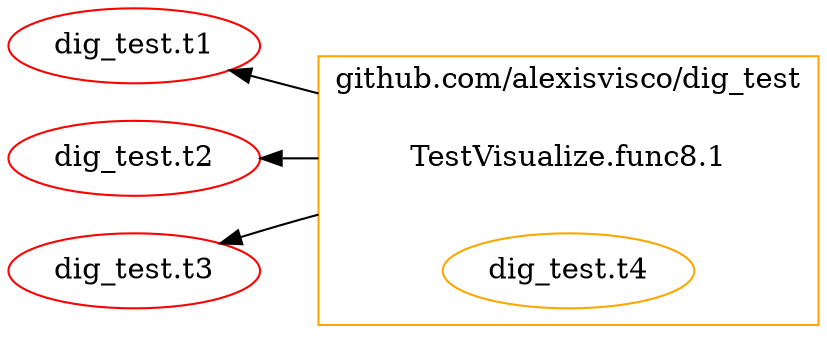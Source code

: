 digraph {
	rankdir=RL;
	graph [compound=true];
	
		subgraph cluster_0 {
			label = "github.com/alexisvisco/dig_test";
			constructor_0 [shape=plaintext label="TestVisualize.func8.1"];
			color=orange;
			"dig_test.t4" [label=<dig_test.t4>];
			
		}
		
			constructor_0 -> "dig_test.t1" [ltail=cluster_0];
		
			constructor_0 -> "dig_test.t2" [ltail=cluster_0];
		
			constructor_0 -> "dig_test.t3" [ltail=cluster_0];
		
		
	"dig_test.t4" [color=orange];
	"dig_test.t1" [color=red];
	"dig_test.t2" [color=red];
	"dig_test.t3" [color=red];
	
}